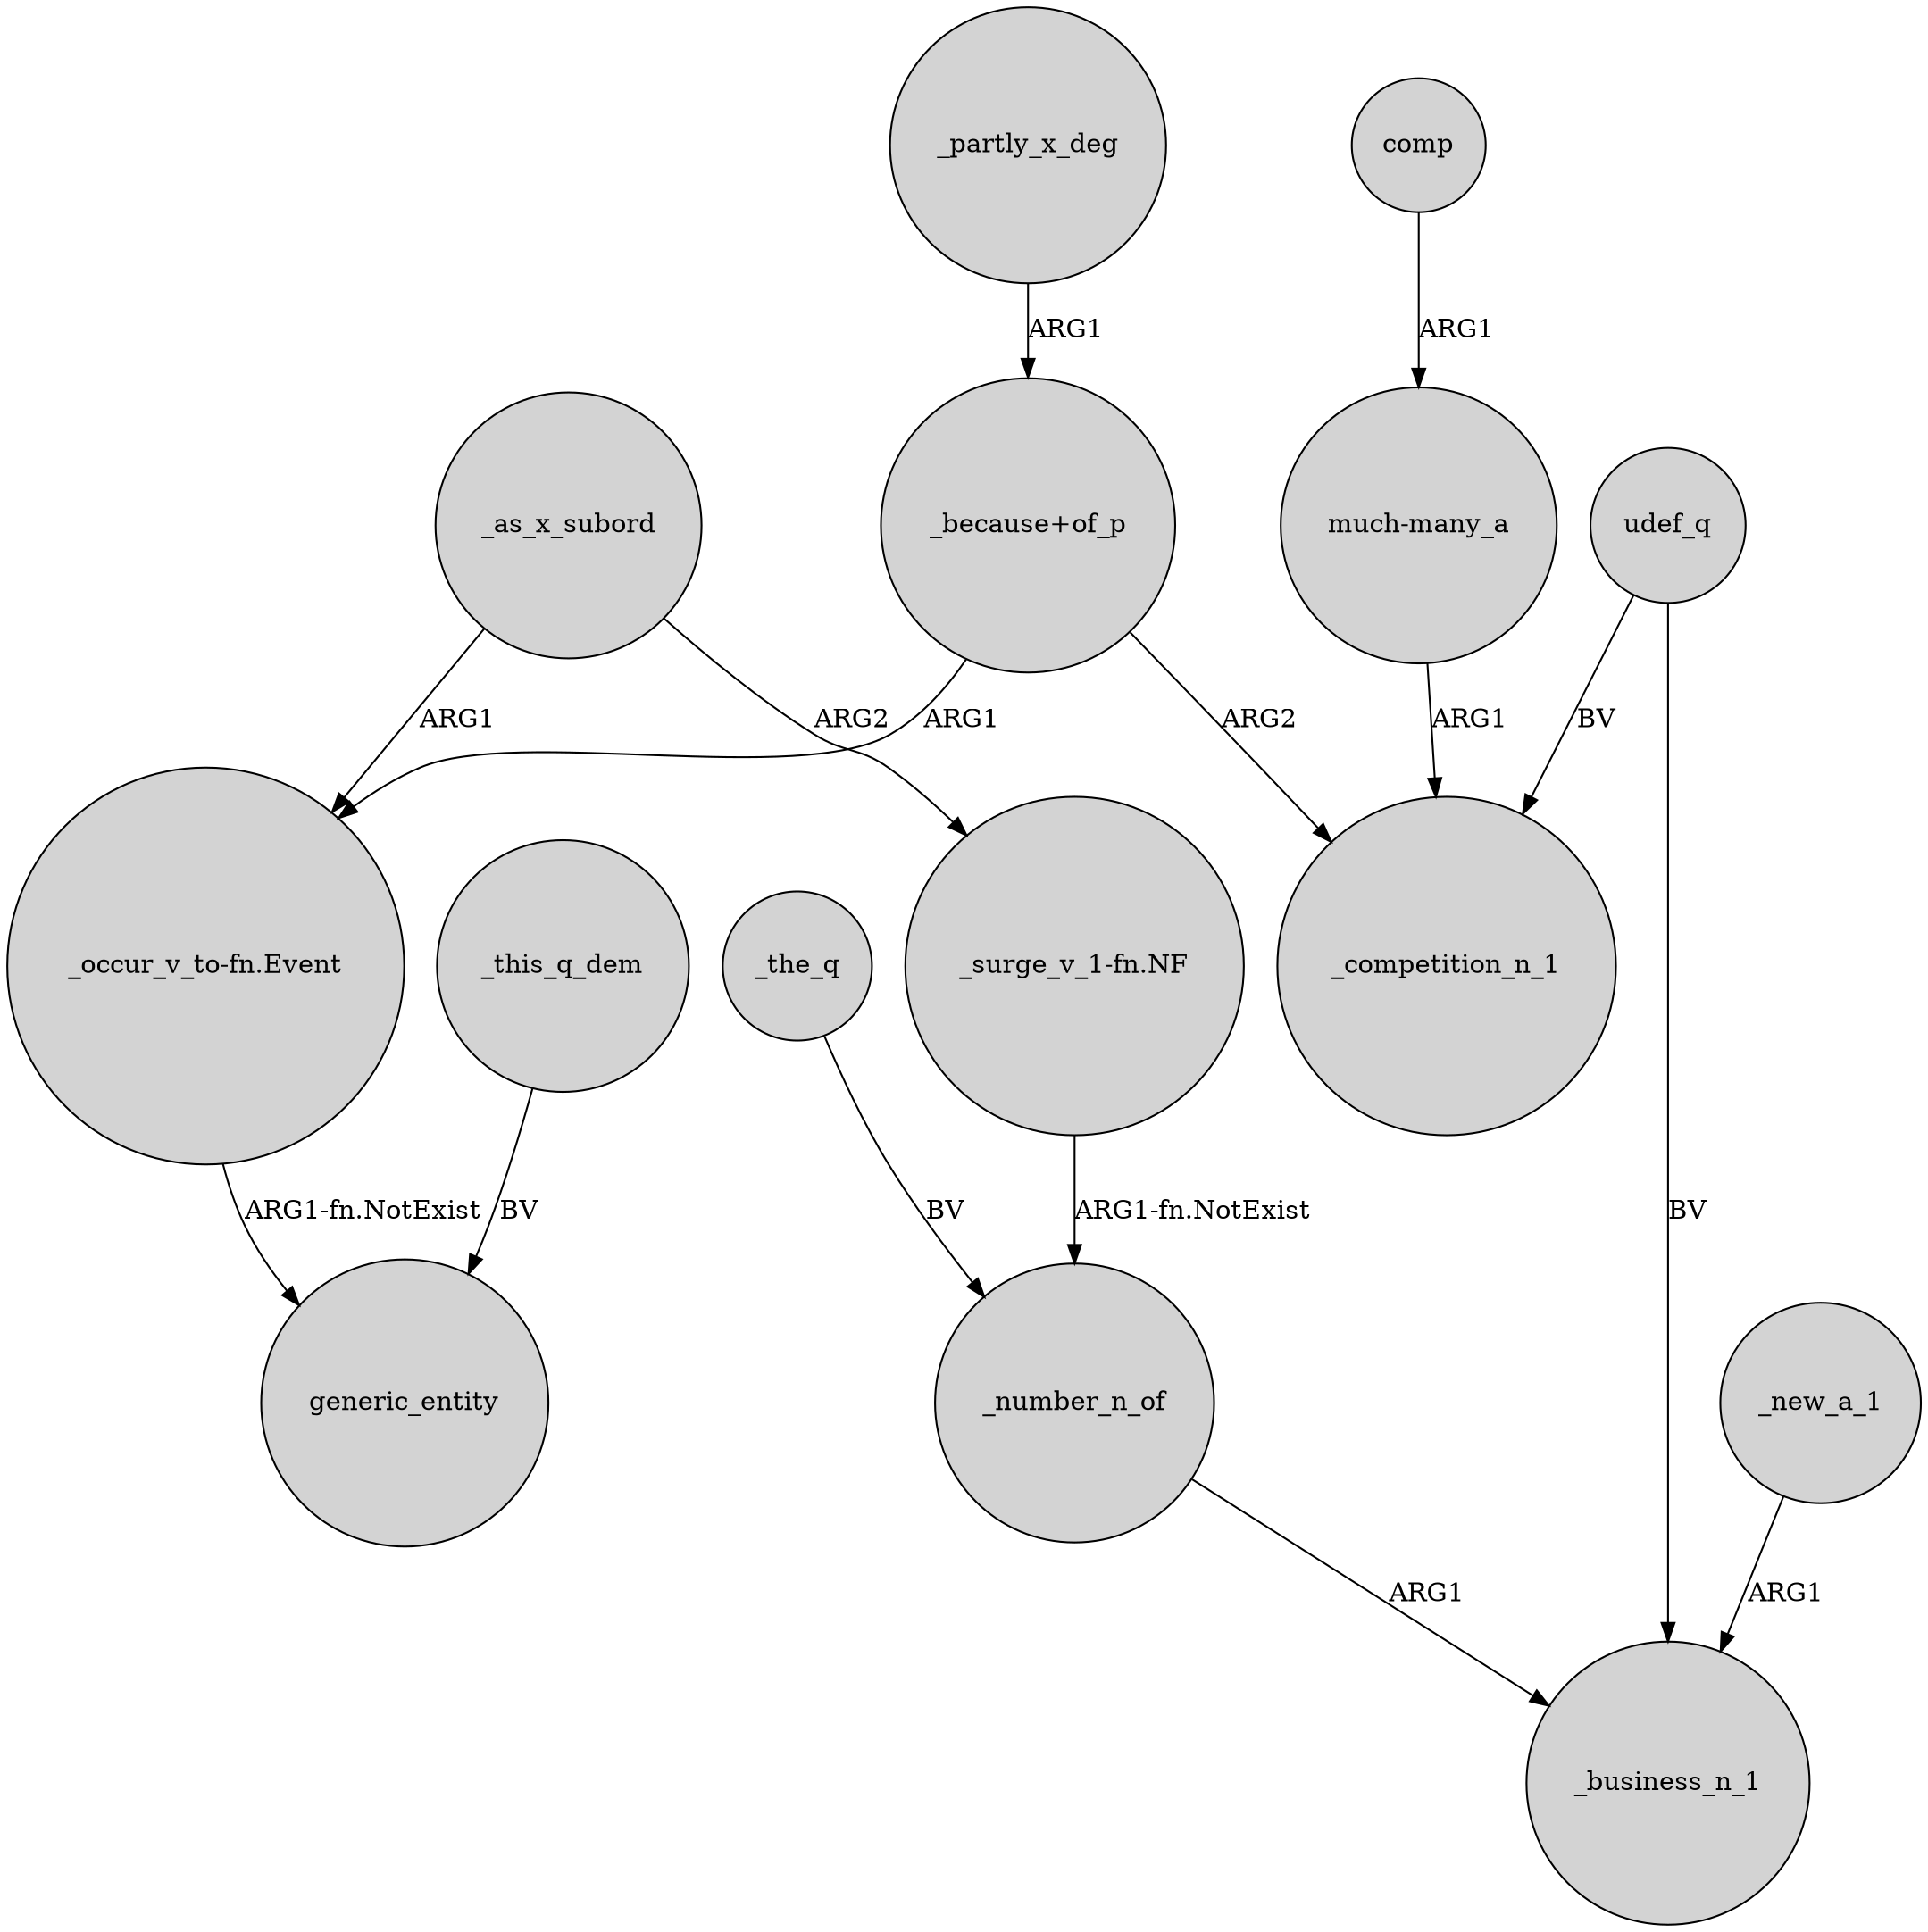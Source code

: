 digraph {
	node [shape=circle style=filled]
	"_because+of_p" -> "_occur_v_to-fn.Event" [label=ARG1]
	_the_q -> _number_n_of [label=BV]
	_partly_x_deg -> "_because+of_p" [label=ARG1]
	udef_q -> _business_n_1 [label=BV]
	_this_q_dem -> generic_entity [label=BV]
	udef_q -> _competition_n_1 [label=BV]
	comp -> "much-many_a" [label=ARG1]
	_as_x_subord -> "_surge_v_1-fn.NF" [label=ARG2]
	"_occur_v_to-fn.Event" -> generic_entity [label="ARG1-fn.NotExist"]
	"_surge_v_1-fn.NF" -> _number_n_of [label="ARG1-fn.NotExist"]
	"much-many_a" -> _competition_n_1 [label=ARG1]
	_number_n_of -> _business_n_1 [label=ARG1]
	_as_x_subord -> "_occur_v_to-fn.Event" [label=ARG1]
	"_because+of_p" -> _competition_n_1 [label=ARG2]
	_new_a_1 -> _business_n_1 [label=ARG1]
}

